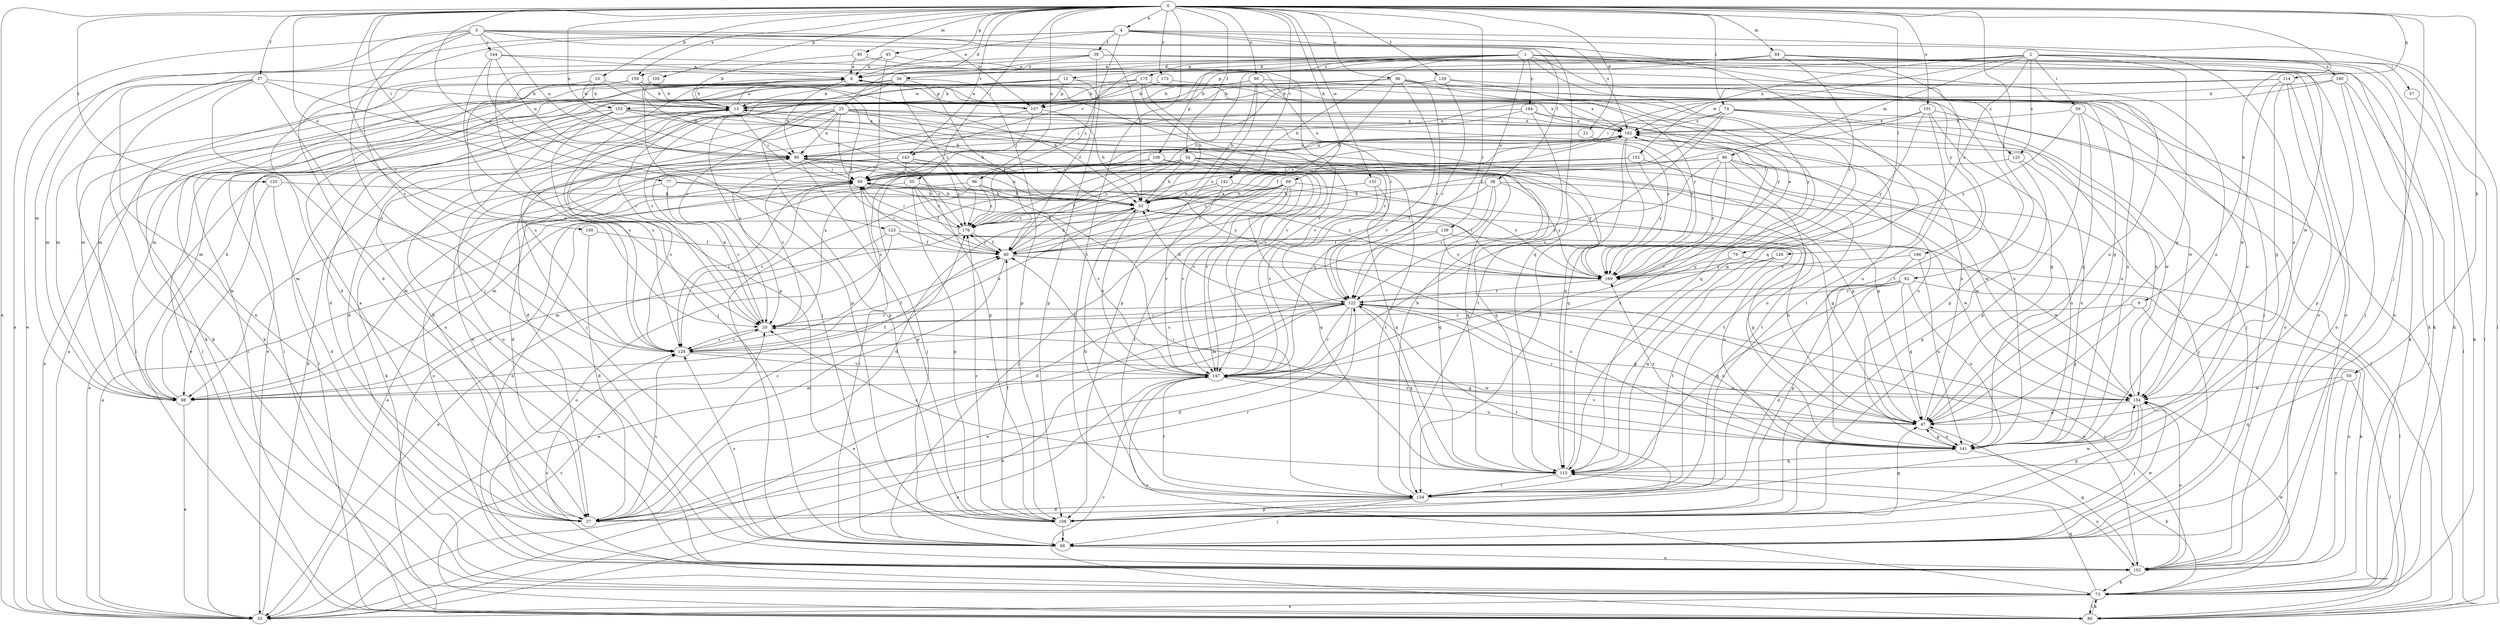 strict digraph  {
0;
1;
2;
3;
4;
6;
9;
10;
12;
13;
20;
21;
25;
26;
27;
33;
34;
37;
38;
39;
40;
45;
47;
50;
53;
55;
57;
59;
60;
62;
66;
69;
73;
74;
77;
79;
80;
84;
85;
86;
88;
90;
95;
96;
98;
100;
101;
102;
105;
106;
107;
108;
114;
115;
122;
123;
125;
126;
128;
129;
133;
134;
139;
141;
142;
143;
144;
147;
151;
152;
153;
154;
159;
160;
162;
164;
166;
169;
173;
175;
176;
0 -> 4  [label=a];
0 -> 9  [label=b];
0 -> 10  [label=b];
0 -> 20  [label=c];
0 -> 21  [label=d];
0 -> 25  [label=d];
0 -> 33  [label=e];
0 -> 34  [label=f];
0 -> 37  [label=f];
0 -> 45  [label=g];
0 -> 50  [label=h];
0 -> 55  [label=i];
0 -> 62  [label=j];
0 -> 66  [label=j];
0 -> 69  [label=k];
0 -> 74  [label=l];
0 -> 77  [label=l];
0 -> 79  [label=l];
0 -> 84  [label=m];
0 -> 85  [label=m];
0 -> 90  [label=n];
0 -> 95  [label=n];
0 -> 96  [label=o];
0 -> 98  [label=o];
0 -> 100  [label=o];
0 -> 101  [label=o];
0 -> 105  [label=p];
0 -> 114  [label=q];
0 -> 122  [label=r];
0 -> 123  [label=s];
0 -> 129  [label=t];
0 -> 133  [label=t];
0 -> 134  [label=t];
0 -> 142  [label=v];
0 -> 143  [label=v];
0 -> 151  [label=w];
0 -> 159  [label=x];
0 -> 173  [label=z];
1 -> 6  [label=a];
1 -> 12  [label=b];
1 -> 26  [label=d];
1 -> 53  [label=h];
1 -> 73  [label=k];
1 -> 102  [label=o];
1 -> 106  [label=p];
1 -> 115  [label=q];
1 -> 125  [label=s];
1 -> 139  [label=u];
1 -> 141  [label=u];
1 -> 143  [label=v];
1 -> 164  [label=y];
1 -> 166  [label=y];
1 -> 175  [label=z];
2 -> 47  [label=g];
2 -> 57  [label=i];
2 -> 59  [label=i];
2 -> 73  [label=k];
2 -> 80  [label=l];
2 -> 86  [label=m];
2 -> 107  [label=p];
2 -> 125  [label=s];
2 -> 126  [label=s];
2 -> 152  [label=w];
2 -> 159  [label=x];
2 -> 160  [label=x];
2 -> 162  [label=x];
3 -> 33  [label=e];
3 -> 38  [label=f];
3 -> 53  [label=h];
3 -> 66  [label=j];
3 -> 88  [label=m];
3 -> 95  [label=n];
3 -> 107  [label=p];
3 -> 115  [label=q];
3 -> 128  [label=s];
3 -> 144  [label=v];
4 -> 6  [label=a];
4 -> 27  [label=d];
4 -> 33  [label=e];
4 -> 39  [label=f];
4 -> 80  [label=l];
4 -> 115  [label=q];
4 -> 141  [label=u];
4 -> 162  [label=x];
4 -> 176  [label=z];
6 -> 13  [label=b];
6 -> 66  [label=j];
6 -> 80  [label=l];
6 -> 88  [label=m];
6 -> 95  [label=n];
6 -> 107  [label=p];
6 -> 147  [label=v];
9 -> 20  [label=c];
9 -> 47  [label=g];
9 -> 102  [label=o];
10 -> 13  [label=b];
10 -> 40  [label=f];
10 -> 53  [label=h];
10 -> 73  [label=k];
10 -> 153  [label=w];
12 -> 13  [label=b];
12 -> 88  [label=m];
12 -> 102  [label=o];
12 -> 107  [label=p];
12 -> 108  [label=p];
12 -> 153  [label=w];
13 -> 6  [label=a];
13 -> 60  [label=i];
13 -> 88  [label=m];
13 -> 128  [label=s];
13 -> 147  [label=v];
13 -> 162  [label=x];
20 -> 95  [label=n];
20 -> 122  [label=r];
20 -> 128  [label=s];
20 -> 162  [label=x];
21 -> 95  [label=n];
21 -> 154  [label=w];
25 -> 27  [label=d];
25 -> 60  [label=i];
25 -> 66  [label=j];
25 -> 95  [label=n];
25 -> 102  [label=o];
25 -> 108  [label=p];
25 -> 115  [label=q];
25 -> 122  [label=r];
25 -> 128  [label=s];
25 -> 141  [label=u];
25 -> 162  [label=x];
25 -> 169  [label=y];
26 -> 13  [label=b];
26 -> 20  [label=c];
26 -> 40  [label=f];
26 -> 66  [label=j];
26 -> 80  [label=l];
26 -> 108  [label=p];
26 -> 176  [label=z];
27 -> 6  [label=a];
27 -> 13  [label=b];
27 -> 95  [label=n];
27 -> 122  [label=r];
27 -> 128  [label=s];
27 -> 176  [label=z];
33 -> 6  [label=a];
33 -> 13  [label=b];
34 -> 40  [label=f];
34 -> 47  [label=g];
34 -> 53  [label=h];
34 -> 60  [label=i];
34 -> 73  [label=k];
34 -> 115  [label=q];
34 -> 147  [label=v];
34 -> 169  [label=y];
34 -> 176  [label=z];
37 -> 13  [label=b];
37 -> 73  [label=k];
37 -> 80  [label=l];
37 -> 88  [label=m];
37 -> 95  [label=n];
37 -> 102  [label=o];
37 -> 128  [label=s];
38 -> 40  [label=f];
38 -> 53  [label=h];
38 -> 115  [label=q];
38 -> 122  [label=r];
38 -> 154  [label=w];
38 -> 169  [label=y];
39 -> 6  [label=a];
39 -> 20  [label=c];
39 -> 27  [label=d];
39 -> 40  [label=f];
39 -> 73  [label=k];
39 -> 102  [label=o];
40 -> 33  [label=e];
40 -> 53  [label=h];
40 -> 60  [label=i];
40 -> 141  [label=u];
40 -> 162  [label=x];
40 -> 169  [label=y];
40 -> 176  [label=z];
45 -> 6  [label=a];
45 -> 60  [label=i];
45 -> 102  [label=o];
45 -> 147  [label=v];
47 -> 53  [label=h];
47 -> 122  [label=r];
47 -> 141  [label=u];
47 -> 147  [label=v];
47 -> 162  [label=x];
50 -> 80  [label=l];
50 -> 102  [label=o];
50 -> 115  [label=q];
50 -> 154  [label=w];
53 -> 95  [label=n];
53 -> 128  [label=s];
53 -> 147  [label=v];
53 -> 154  [label=w];
53 -> 176  [label=z];
55 -> 33  [label=e];
55 -> 40  [label=f];
55 -> 53  [label=h];
55 -> 108  [label=p];
55 -> 176  [label=z];
57 -> 73  [label=k];
59 -> 47  [label=g];
59 -> 80  [label=l];
59 -> 108  [label=p];
59 -> 162  [label=x];
59 -> 169  [label=y];
60 -> 33  [label=e];
60 -> 53  [label=h];
60 -> 88  [label=m];
60 -> 128  [label=s];
60 -> 147  [label=v];
62 -> 27  [label=d];
62 -> 33  [label=e];
62 -> 47  [label=g];
62 -> 73  [label=k];
62 -> 115  [label=q];
62 -> 122  [label=r];
62 -> 141  [label=u];
66 -> 60  [label=i];
66 -> 102  [label=o];
66 -> 128  [label=s];
66 -> 154  [label=w];
69 -> 27  [label=d];
69 -> 40  [label=f];
69 -> 53  [label=h];
69 -> 66  [label=j];
69 -> 115  [label=q];
69 -> 134  [label=t];
69 -> 147  [label=v];
69 -> 169  [label=y];
69 -> 176  [label=z];
73 -> 33  [label=e];
73 -> 80  [label=l];
73 -> 115  [label=q];
73 -> 128  [label=s];
73 -> 147  [label=v];
73 -> 154  [label=w];
74 -> 40  [label=f];
74 -> 66  [label=j];
74 -> 80  [label=l];
74 -> 141  [label=u];
74 -> 147  [label=v];
74 -> 162  [label=x];
74 -> 176  [label=z];
77 -> 20  [label=c];
77 -> 53  [label=h];
77 -> 102  [label=o];
77 -> 169  [label=y];
79 -> 33  [label=e];
79 -> 80  [label=l];
79 -> 169  [label=y];
80 -> 20  [label=c];
80 -> 60  [label=i];
80 -> 73  [label=k];
80 -> 147  [label=v];
84 -> 6  [label=a];
84 -> 20  [label=c];
84 -> 102  [label=o];
84 -> 134  [label=t];
84 -> 154  [label=w];
84 -> 169  [label=y];
84 -> 176  [label=z];
85 -> 6  [label=a];
85 -> 13  [label=b];
85 -> 122  [label=r];
86 -> 60  [label=i];
86 -> 66  [label=j];
86 -> 122  [label=r];
86 -> 128  [label=s];
86 -> 134  [label=t];
86 -> 141  [label=u];
86 -> 147  [label=v];
86 -> 169  [label=y];
88 -> 13  [label=b];
88 -> 33  [label=e];
88 -> 40  [label=f];
90 -> 13  [label=b];
90 -> 27  [label=d];
90 -> 53  [label=h];
90 -> 108  [label=p];
90 -> 141  [label=u];
90 -> 162  [label=x];
95 -> 60  [label=i];
95 -> 108  [label=p];
95 -> 115  [label=q];
95 -> 128  [label=s];
95 -> 154  [label=w];
95 -> 176  [label=z];
96 -> 13  [label=b];
96 -> 33  [label=e];
96 -> 53  [label=h];
96 -> 66  [label=j];
96 -> 88  [label=m];
96 -> 108  [label=p];
96 -> 115  [label=q];
96 -> 122  [label=r];
96 -> 147  [label=v];
98 -> 53  [label=h];
98 -> 66  [label=j];
98 -> 88  [label=m];
98 -> 169  [label=y];
98 -> 176  [label=z];
100 -> 27  [label=d];
100 -> 40  [label=f];
101 -> 40  [label=f];
101 -> 47  [label=g];
101 -> 134  [label=t];
101 -> 154  [label=w];
101 -> 162  [label=x];
101 -> 169  [label=y];
102 -> 47  [label=g];
102 -> 73  [label=k];
102 -> 122  [label=r];
105 -> 13  [label=b];
105 -> 95  [label=n];
105 -> 108  [label=p];
106 -> 47  [label=g];
106 -> 60  [label=i];
106 -> 66  [label=j];
106 -> 134  [label=t];
107 -> 6  [label=a];
107 -> 20  [label=c];
107 -> 53  [label=h];
107 -> 60  [label=i];
107 -> 169  [label=y];
108 -> 40  [label=f];
108 -> 47  [label=g];
108 -> 66  [label=j];
108 -> 122  [label=r];
108 -> 176  [label=z];
114 -> 13  [label=b];
114 -> 47  [label=g];
114 -> 95  [label=n];
114 -> 102  [label=o];
114 -> 108  [label=p];
114 -> 154  [label=w];
115 -> 20  [label=c];
115 -> 102  [label=o];
115 -> 134  [label=t];
115 -> 162  [label=x];
122 -> 20  [label=c];
122 -> 27  [label=d];
122 -> 33  [label=e];
122 -> 47  [label=g];
122 -> 53  [label=h];
122 -> 88  [label=m];
122 -> 102  [label=o];
122 -> 115  [label=q];
122 -> 128  [label=s];
122 -> 141  [label=u];
122 -> 147  [label=v];
123 -> 40  [label=f];
123 -> 47  [label=g];
123 -> 88  [label=m];
123 -> 102  [label=o];
123 -> 141  [label=u];
125 -> 60  [label=i];
125 -> 108  [label=p];
125 -> 141  [label=u];
126 -> 115  [label=q];
126 -> 134  [label=t];
126 -> 169  [label=y];
128 -> 20  [label=c];
128 -> 40  [label=f];
128 -> 47  [label=g];
128 -> 60  [label=i];
128 -> 147  [label=v];
129 -> 13  [label=b];
129 -> 60  [label=i];
129 -> 122  [label=r];
129 -> 141  [label=u];
129 -> 169  [label=y];
133 -> 27  [label=d];
133 -> 53  [label=h];
133 -> 88  [label=m];
134 -> 13  [label=b];
134 -> 27  [label=d];
134 -> 53  [label=h];
134 -> 60  [label=i];
134 -> 66  [label=j];
134 -> 108  [label=p];
134 -> 154  [label=w];
139 -> 27  [label=d];
139 -> 40  [label=f];
139 -> 154  [label=w];
139 -> 169  [label=y];
141 -> 20  [label=c];
141 -> 47  [label=g];
141 -> 73  [label=k];
141 -> 115  [label=q];
141 -> 169  [label=y];
142 -> 47  [label=g];
142 -> 53  [label=h];
142 -> 102  [label=o];
142 -> 147  [label=v];
143 -> 20  [label=c];
143 -> 27  [label=d];
143 -> 33  [label=e];
143 -> 60  [label=i];
143 -> 141  [label=u];
143 -> 147  [label=v];
143 -> 176  [label=z];
144 -> 6  [label=a];
144 -> 60  [label=i];
144 -> 95  [label=n];
144 -> 108  [label=p];
144 -> 141  [label=u];
147 -> 33  [label=e];
147 -> 40  [label=f];
147 -> 88  [label=m];
147 -> 134  [label=t];
147 -> 141  [label=u];
147 -> 154  [label=w];
151 -> 53  [label=h];
151 -> 115  [label=q];
151 -> 147  [label=v];
152 -> 60  [label=i];
152 -> 88  [label=m];
152 -> 134  [label=t];
152 -> 169  [label=y];
153 -> 33  [label=e];
153 -> 53  [label=h];
153 -> 80  [label=l];
153 -> 102  [label=o];
153 -> 108  [label=p];
153 -> 128  [label=s];
153 -> 162  [label=x];
154 -> 47  [label=g];
154 -> 66  [label=j];
154 -> 102  [label=o];
154 -> 108  [label=p];
154 -> 147  [label=v];
154 -> 162  [label=x];
159 -> 13  [label=b];
159 -> 53  [label=h];
159 -> 73  [label=k];
159 -> 88  [label=m];
159 -> 128  [label=s];
159 -> 169  [label=y];
160 -> 13  [label=b];
160 -> 60  [label=i];
160 -> 66  [label=j];
160 -> 73  [label=k];
160 -> 80  [label=l];
162 -> 95  [label=n];
162 -> 115  [label=q];
162 -> 134  [label=t];
162 -> 141  [label=u];
164 -> 27  [label=d];
164 -> 95  [label=n];
164 -> 134  [label=t];
164 -> 141  [label=u];
164 -> 162  [label=x];
166 -> 108  [label=p];
166 -> 141  [label=u];
166 -> 169  [label=y];
169 -> 6  [label=a];
169 -> 60  [label=i];
169 -> 122  [label=r];
173 -> 13  [label=b];
173 -> 169  [label=y];
175 -> 13  [label=b];
175 -> 20  [label=c];
175 -> 33  [label=e];
175 -> 47  [label=g];
175 -> 53  [label=h];
175 -> 80  [label=l];
175 -> 147  [label=v];
175 -> 162  [label=x];
176 -> 33  [label=e];
176 -> 40  [label=f];
176 -> 53  [label=h];
176 -> 60  [label=i];
176 -> 162  [label=x];
}
